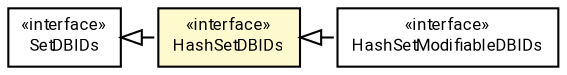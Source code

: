 #!/usr/local/bin/dot
#
# Class diagram 
# Generated by UMLGraph version R5_7_2-60-g0e99a6 (http://www.spinellis.gr/umlgraph/)
#

digraph G {
	graph [fontnames="svg"]
	edge [fontname="Roboto",fontsize=7,labelfontname="Roboto",labelfontsize=7,color="black"];
	node [fontname="Roboto",fontcolor="black",fontsize=8,shape=plaintext,margin=0,width=0,height=0];
	nodesep=0.15;
	ranksep=0.25;
	rankdir=LR;
	// de.lmu.ifi.dbs.elki.database.ids.SetDBIDs
	c4937227 [label=<<table title="de.lmu.ifi.dbs.elki.database.ids.SetDBIDs" border="0" cellborder="1" cellspacing="0" cellpadding="2" href="SetDBIDs.html" target="_parent">
		<tr><td><table border="0" cellspacing="0" cellpadding="1">
		<tr><td align="center" balign="center"> &#171;interface&#187; </td></tr>
		<tr><td align="center" balign="center"> <font face="Roboto">SetDBIDs</font> </td></tr>
		</table></td></tr>
		</table>>, URL="SetDBIDs.html"];
	// de.lmu.ifi.dbs.elki.database.ids.HashSetModifiableDBIDs
	c4937235 [label=<<table title="de.lmu.ifi.dbs.elki.database.ids.HashSetModifiableDBIDs" border="0" cellborder="1" cellspacing="0" cellpadding="2" href="HashSetModifiableDBIDs.html" target="_parent">
		<tr><td><table border="0" cellspacing="0" cellpadding="1">
		<tr><td align="center" balign="center"> &#171;interface&#187; </td></tr>
		<tr><td align="center" balign="center"> <font face="Roboto">HashSetModifiableDBIDs</font> </td></tr>
		</table></td></tr>
		</table>>, URL="HashSetModifiableDBIDs.html"];
	// de.lmu.ifi.dbs.elki.database.ids.HashSetDBIDs
	c4937237 [label=<<table title="de.lmu.ifi.dbs.elki.database.ids.HashSetDBIDs" border="0" cellborder="1" cellspacing="0" cellpadding="2" bgcolor="lemonChiffon" href="HashSetDBIDs.html" target="_parent">
		<tr><td><table border="0" cellspacing="0" cellpadding="1">
		<tr><td align="center" balign="center"> &#171;interface&#187; </td></tr>
		<tr><td align="center" balign="center"> <font face="Roboto">HashSetDBIDs</font> </td></tr>
		</table></td></tr>
		</table>>, URL="HashSetDBIDs.html"];
	// de.lmu.ifi.dbs.elki.database.ids.HashSetModifiableDBIDs implements de.lmu.ifi.dbs.elki.database.ids.HashSetDBIDs
	c4937237 -> c4937235 [arrowtail=empty,style=dashed,dir=back,weight=9];
	// de.lmu.ifi.dbs.elki.database.ids.HashSetDBIDs implements de.lmu.ifi.dbs.elki.database.ids.SetDBIDs
	c4937227 -> c4937237 [arrowtail=empty,style=dashed,dir=back,weight=9];
}


